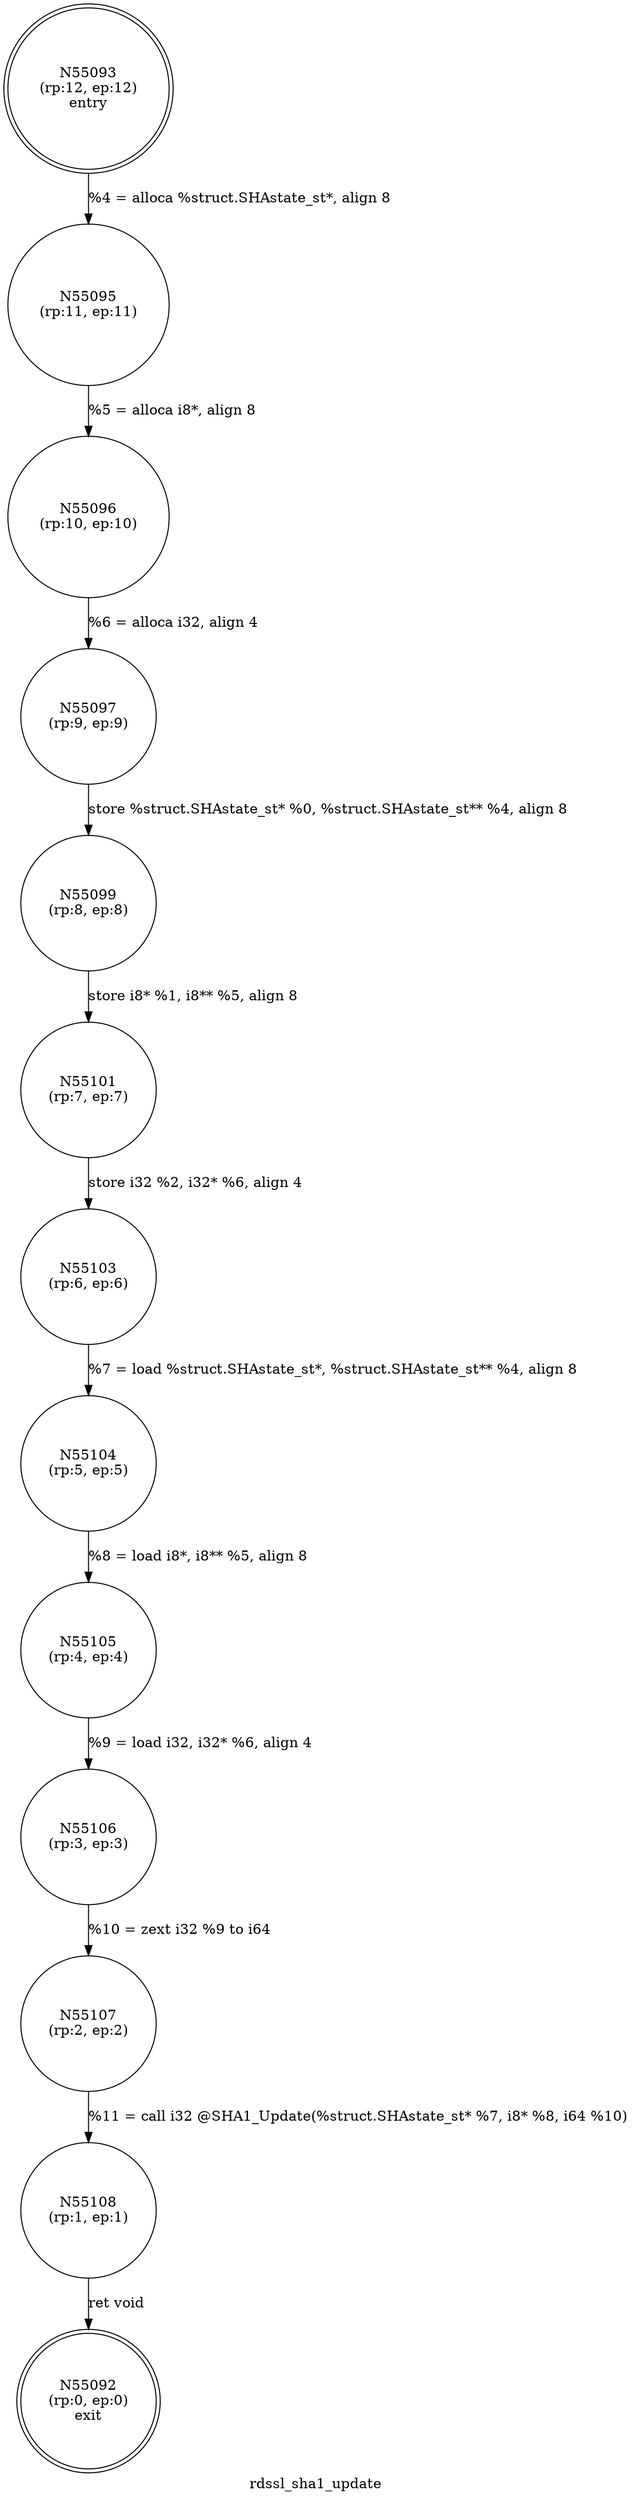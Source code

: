 digraph rdssl_sha1_update {
label="rdssl_sha1_update"
55092 [label="N55092\n(rp:0, ep:0)\nexit", shape="doublecircle"]
55093 [label="N55093\n(rp:12, ep:12)\nentry", shape="doublecircle"]
55093 -> 55095 [label="%4 = alloca %struct.SHAstate_st*, align 8"]
55095 [label="N55095\n(rp:11, ep:11)", shape="circle"]
55095 -> 55096 [label="%5 = alloca i8*, align 8"]
55096 [label="N55096\n(rp:10, ep:10)", shape="circle"]
55096 -> 55097 [label="%6 = alloca i32, align 4"]
55097 [label="N55097\n(rp:9, ep:9)", shape="circle"]
55097 -> 55099 [label="store %struct.SHAstate_st* %0, %struct.SHAstate_st** %4, align 8"]
55099 [label="N55099\n(rp:8, ep:8)", shape="circle"]
55099 -> 55101 [label="store i8* %1, i8** %5, align 8"]
55101 [label="N55101\n(rp:7, ep:7)", shape="circle"]
55101 -> 55103 [label="store i32 %2, i32* %6, align 4"]
55103 [label="N55103\n(rp:6, ep:6)", shape="circle"]
55103 -> 55104 [label="%7 = load %struct.SHAstate_st*, %struct.SHAstate_st** %4, align 8"]
55104 [label="N55104\n(rp:5, ep:5)", shape="circle"]
55104 -> 55105 [label="%8 = load i8*, i8** %5, align 8"]
55105 [label="N55105\n(rp:4, ep:4)", shape="circle"]
55105 -> 55106 [label="%9 = load i32, i32* %6, align 4"]
55106 [label="N55106\n(rp:3, ep:3)", shape="circle"]
55106 -> 55107 [label="%10 = zext i32 %9 to i64"]
55107 [label="N55107\n(rp:2, ep:2)", shape="circle"]
55107 -> 55108 [label="%11 = call i32 @SHA1_Update(%struct.SHAstate_st* %7, i8* %8, i64 %10)"]
55108 [label="N55108\n(rp:1, ep:1)", shape="circle"]
55108 -> 55092 [label="ret void"]
}
